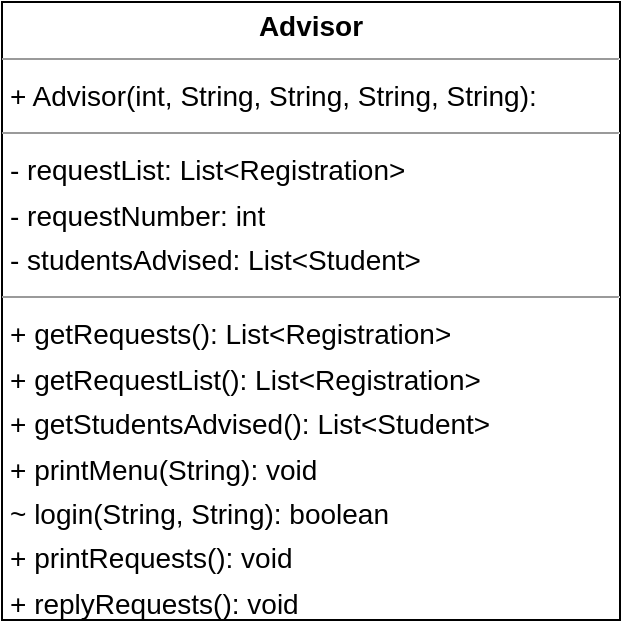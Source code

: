 <mxfile version="22.0.3" type="device">
  <diagram name="Sayfa -1" id="oyQC5d7IF-WFSgiG8a-j">
    <mxGraphModel dx="1863" dy="606" grid="1" gridSize="10" guides="1" tooltips="1" connect="1" arrows="1" fold="1" page="1" pageScale="1" pageWidth="827" pageHeight="1169" math="0" shadow="0">
      <root>
        <mxCell id="0" />
        <mxCell id="1" parent="0" />
        <mxCell id="k-gu4K7cKqkpF8-FUKKb-1" value="&lt;p style=&quot;margin:0px;margin-top:4px;text-align:center;&quot;&gt;&lt;b&gt;Advisor&lt;/b&gt;&lt;/p&gt;&lt;hr size=&quot;1&quot;/&gt;&lt;p style=&quot;margin:0 0 0 4px;line-height:1.6;&quot;&gt;+ Advisor(int, String, String, String, String): &lt;/p&gt;&lt;hr size=&quot;1&quot;/&gt;&lt;p style=&quot;margin:0 0 0 4px;line-height:1.6;&quot;&gt;- requestList: List&amp;lt;Registration&amp;gt;&lt;br/&gt;- requestNumber: int&lt;br/&gt;- studentsAdvised: List&amp;lt;Student&amp;gt;&lt;/p&gt;&lt;hr size=&quot;1&quot;/&gt;&lt;p style=&quot;margin:0 0 0 4px;line-height:1.6;&quot;&gt;+ getRequests(): List&amp;lt;Registration&amp;gt;&lt;br/&gt;+ getRequestList(): List&amp;lt;Registration&amp;gt;&lt;br/&gt;+ getStudentsAdvised(): List&amp;lt;Student&amp;gt;&lt;br/&gt;+ printMenu(String): void&lt;br/&gt;~ login(String, String): boolean&lt;br/&gt;+ printRequests(): void&lt;br/&gt;+ replyRequests(): void&lt;/p&gt;" style="verticalAlign=top;align=left;overflow=fill;fontSize=14;fontFamily=Helvetica;html=1;rounded=0;shadow=0;comic=0;labelBackgroundColor=none;strokeWidth=1;" vertex="1" parent="1">
          <mxGeometry x="-410" y="600" width="309" height="309" as="geometry" />
        </mxCell>
      </root>
    </mxGraphModel>
  </diagram>
</mxfile>
